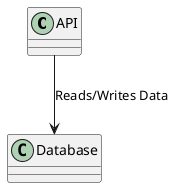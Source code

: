 @startuml
skinparam shadowing false
skinparam defaultTextAlignment left

'class definitions
class API as "API"
class Database as "Database"

'connections
API --> Database : "Reads/Writes Data"

@enduml

